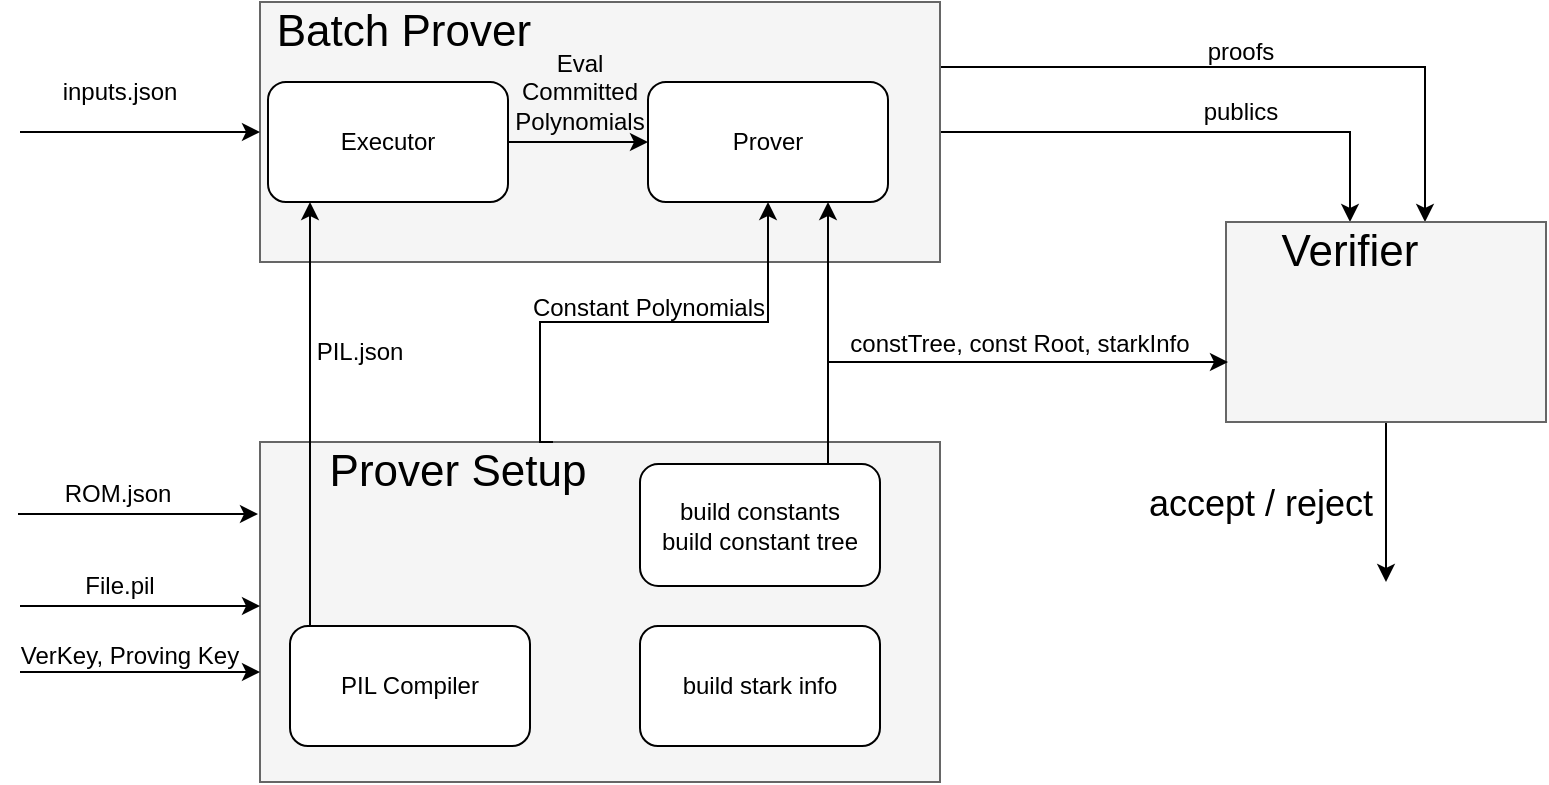 <mxfile version="22.0.8" type="github">
  <diagram name="Seite-1" id="6F6DAeeMmewuEKFonZw5">
    <mxGraphModel dx="1004" dy="686" grid="1" gridSize="10" guides="1" tooltips="1" connect="1" arrows="1" fold="1" page="1" pageScale="1" pageWidth="827" pageHeight="1169" math="0" shadow="0">
      <root>
        <mxCell id="0" />
        <mxCell id="1" parent="0" />
        <mxCell id="FFF0tP5vr8oBXyhEmQuf-18" style="edgeStyle=orthogonalEdgeStyle;rounded=0;orthogonalLoop=1;jettySize=auto;html=1;exitX=1;exitY=0.25;exitDx=0;exitDy=0;entryX=0.75;entryY=0;entryDx=0;entryDy=0;" edge="1" parent="1" source="FFF0tP5vr8oBXyhEmQuf-1" target="FFF0tP5vr8oBXyhEmQuf-6">
          <mxGeometry relative="1" as="geometry" />
        </mxCell>
        <mxCell id="FFF0tP5vr8oBXyhEmQuf-19" style="edgeStyle=orthogonalEdgeStyle;rounded=0;orthogonalLoop=1;jettySize=auto;html=1;exitX=1;exitY=0.5;exitDx=0;exitDy=0;entryX=0.5;entryY=0;entryDx=0;entryDy=0;" edge="1" parent="1" source="FFF0tP5vr8oBXyhEmQuf-1" target="FFF0tP5vr8oBXyhEmQuf-6">
          <mxGeometry relative="1" as="geometry" />
        </mxCell>
        <mxCell id="FFF0tP5vr8oBXyhEmQuf-1" value="" style="rounded=0;whiteSpace=wrap;html=1;align=left;fillColor=#f5f5f5;fontColor=#333333;strokeColor=#666666;" vertex="1" parent="1">
          <mxGeometry x="150" y="140" width="340" height="130" as="geometry" />
        </mxCell>
        <mxCell id="FFF0tP5vr8oBXyhEmQuf-2" value="" style="rounded=0;whiteSpace=wrap;html=1;fillColor=#f5f5f5;fontColor=#333333;strokeColor=#666666;" vertex="1" parent="1">
          <mxGeometry x="150" y="360" width="340" height="170" as="geometry" />
        </mxCell>
        <mxCell id="FFF0tP5vr8oBXyhEmQuf-39" style="edgeStyle=orthogonalEdgeStyle;rounded=0;orthogonalLoop=1;jettySize=auto;html=1;exitX=0.5;exitY=1;exitDx=0;exitDy=0;" edge="1" parent="1" source="FFF0tP5vr8oBXyhEmQuf-3">
          <mxGeometry relative="1" as="geometry">
            <mxPoint x="713" y="430" as="targetPoint" />
          </mxGeometry>
        </mxCell>
        <mxCell id="FFF0tP5vr8oBXyhEmQuf-3" value="" style="rounded=0;whiteSpace=wrap;html=1;fillColor=#f5f5f5;fontColor=#333333;strokeColor=#666666;" vertex="1" parent="1">
          <mxGeometry x="633" y="250" width="160" height="100" as="geometry" />
        </mxCell>
        <mxCell id="FFF0tP5vr8oBXyhEmQuf-4" value="&lt;font style=&quot;font-size: 22px;&quot;&gt;Batch Prover&amp;nbsp;&lt;/font&gt;" style="text;html=1;strokeColor=none;fillColor=none;align=center;verticalAlign=middle;whiteSpace=wrap;rounded=0;" vertex="1" parent="1">
          <mxGeometry x="130" y="140" width="190" height="30" as="geometry" />
        </mxCell>
        <mxCell id="FFF0tP5vr8oBXyhEmQuf-27" style="edgeStyle=orthogonalEdgeStyle;rounded=0;orthogonalLoop=1;jettySize=auto;html=1;exitX=0.75;exitY=0;exitDx=0;exitDy=0;entryX=0.5;entryY=1;entryDx=0;entryDy=0;" edge="1" parent="1" source="FFF0tP5vr8oBXyhEmQuf-5" target="FFF0tP5vr8oBXyhEmQuf-17">
          <mxGeometry relative="1" as="geometry">
            <Array as="points">
              <mxPoint x="290" y="360" />
              <mxPoint x="290" y="300" />
              <mxPoint x="404" y="300" />
            </Array>
          </mxGeometry>
        </mxCell>
        <mxCell id="FFF0tP5vr8oBXyhEmQuf-5" value="&lt;font style=&quot;font-size: 22px;&quot;&gt;Prover Setup&lt;/font&gt;" style="text;html=1;strokeColor=none;fillColor=none;align=center;verticalAlign=middle;whiteSpace=wrap;rounded=0;" vertex="1" parent="1">
          <mxGeometry x="154" y="360" width="190" height="30" as="geometry" />
        </mxCell>
        <mxCell id="FFF0tP5vr8oBXyhEmQuf-6" value="&lt;font style=&quot;font-size: 22px;&quot;&gt;Verifier&lt;/font&gt;" style="text;html=1;strokeColor=none;fillColor=none;align=center;verticalAlign=middle;whiteSpace=wrap;rounded=0;" vertex="1" parent="1">
          <mxGeometry x="620" y="250" width="150" height="30" as="geometry" />
        </mxCell>
        <mxCell id="FFF0tP5vr8oBXyhEmQuf-7" value="" style="endArrow=classic;html=1;rounded=0;entryX=0;entryY=0.5;entryDx=0;entryDy=0;" edge="1" parent="1">
          <mxGeometry width="50" height="50" relative="1" as="geometry">
            <mxPoint x="29" y="396" as="sourcePoint" />
            <mxPoint x="149" y="396" as="targetPoint" />
          </mxGeometry>
        </mxCell>
        <mxCell id="FFF0tP5vr8oBXyhEmQuf-9" value="ROM.json" style="text;html=1;strokeColor=none;fillColor=none;align=center;verticalAlign=middle;whiteSpace=wrap;rounded=0;" vertex="1" parent="1">
          <mxGeometry x="49" y="371" width="60" height="30" as="geometry" />
        </mxCell>
        <mxCell id="FFF0tP5vr8oBXyhEmQuf-10" value="" style="endArrow=classic;html=1;rounded=0;entryX=0;entryY=0.5;entryDx=0;entryDy=0;" edge="1" parent="1">
          <mxGeometry width="50" height="50" relative="1" as="geometry">
            <mxPoint x="30" y="442" as="sourcePoint" />
            <mxPoint x="150" y="442" as="targetPoint" />
          </mxGeometry>
        </mxCell>
        <mxCell id="FFF0tP5vr8oBXyhEmQuf-11" value="File.pil" style="text;html=1;strokeColor=none;fillColor=none;align=center;verticalAlign=middle;whiteSpace=wrap;rounded=0;" vertex="1" parent="1">
          <mxGeometry x="50" y="417" width="60" height="30" as="geometry" />
        </mxCell>
        <mxCell id="FFF0tP5vr8oBXyhEmQuf-12" value="" style="endArrow=classic;html=1;rounded=0;entryX=0;entryY=0.5;entryDx=0;entryDy=0;" edge="1" parent="1">
          <mxGeometry width="50" height="50" relative="1" as="geometry">
            <mxPoint x="30" y="475" as="sourcePoint" />
            <mxPoint x="150" y="475" as="targetPoint" />
          </mxGeometry>
        </mxCell>
        <mxCell id="FFF0tP5vr8oBXyhEmQuf-13" value="VerKey, Proving Key" style="text;html=1;strokeColor=none;fillColor=none;align=center;verticalAlign=middle;whiteSpace=wrap;rounded=0;" vertex="1" parent="1">
          <mxGeometry x="20" y="452" width="130" height="30" as="geometry" />
        </mxCell>
        <mxCell id="FFF0tP5vr8oBXyhEmQuf-14" value="" style="endArrow=classic;html=1;rounded=0;entryX=0;entryY=0.5;entryDx=0;entryDy=0;" edge="1" parent="1">
          <mxGeometry width="50" height="50" relative="1" as="geometry">
            <mxPoint x="30" y="205" as="sourcePoint" />
            <mxPoint x="150" y="205" as="targetPoint" />
          </mxGeometry>
        </mxCell>
        <mxCell id="FFF0tP5vr8oBXyhEmQuf-15" value="inputs.json" style="text;html=1;strokeColor=none;fillColor=none;align=center;verticalAlign=middle;whiteSpace=wrap;rounded=0;" vertex="1" parent="1">
          <mxGeometry x="50" y="170" width="60" height="30" as="geometry" />
        </mxCell>
        <mxCell id="FFF0tP5vr8oBXyhEmQuf-25" style="edgeStyle=orthogonalEdgeStyle;rounded=0;orthogonalLoop=1;jettySize=auto;html=1;exitX=1;exitY=0.5;exitDx=0;exitDy=0;" edge="1" parent="1" source="FFF0tP5vr8oBXyhEmQuf-16" target="FFF0tP5vr8oBXyhEmQuf-17">
          <mxGeometry relative="1" as="geometry" />
        </mxCell>
        <mxCell id="FFF0tP5vr8oBXyhEmQuf-16" value="Executor" style="rounded=1;whiteSpace=wrap;html=1;" vertex="1" parent="1">
          <mxGeometry x="154" y="180" width="120" height="60" as="geometry" />
        </mxCell>
        <mxCell id="FFF0tP5vr8oBXyhEmQuf-17" value="Prover" style="rounded=1;whiteSpace=wrap;html=1;" vertex="1" parent="1">
          <mxGeometry x="344" y="180" width="120" height="60" as="geometry" />
        </mxCell>
        <mxCell id="FFF0tP5vr8oBXyhEmQuf-20" value="proofs" style="text;html=1;align=center;verticalAlign=middle;resizable=0;points=[];autosize=1;strokeColor=none;fillColor=none;" vertex="1" parent="1">
          <mxGeometry x="610" y="150" width="60" height="30" as="geometry" />
        </mxCell>
        <mxCell id="FFF0tP5vr8oBXyhEmQuf-21" value="publics" style="text;html=1;align=center;verticalAlign=middle;resizable=0;points=[];autosize=1;strokeColor=none;fillColor=none;" vertex="1" parent="1">
          <mxGeometry x="610" y="180" width="60" height="30" as="geometry" />
        </mxCell>
        <mxCell id="FFF0tP5vr8oBXyhEmQuf-26" value="Eval Committed Polynomials" style="text;html=1;strokeColor=none;fillColor=none;align=center;verticalAlign=middle;whiteSpace=wrap;rounded=0;" vertex="1" parent="1">
          <mxGeometry x="280" y="170" width="60" height="30" as="geometry" />
        </mxCell>
        <mxCell id="FFF0tP5vr8oBXyhEmQuf-28" value="Constant Polynomials" style="text;html=1;align=center;verticalAlign=middle;resizable=0;points=[];autosize=1;strokeColor=none;fillColor=none;" vertex="1" parent="1">
          <mxGeometry x="274" y="278" width="140" height="30" as="geometry" />
        </mxCell>
        <mxCell id="FFF0tP5vr8oBXyhEmQuf-34" style="edgeStyle=orthogonalEdgeStyle;rounded=0;orthogonalLoop=1;jettySize=auto;html=1;exitX=0.75;exitY=0;exitDx=0;exitDy=0;entryX=0.75;entryY=1;entryDx=0;entryDy=0;" edge="1" parent="1" source="FFF0tP5vr8oBXyhEmQuf-29" target="FFF0tP5vr8oBXyhEmQuf-17">
          <mxGeometry relative="1" as="geometry">
            <Array as="points">
              <mxPoint x="434" y="371" />
            </Array>
          </mxGeometry>
        </mxCell>
        <mxCell id="FFF0tP5vr8oBXyhEmQuf-29" value="build constants&lt;br&gt;build constant tree" style="rounded=1;whiteSpace=wrap;html=1;" vertex="1" parent="1">
          <mxGeometry x="340" y="371" width="120" height="61" as="geometry" />
        </mxCell>
        <mxCell id="FFF0tP5vr8oBXyhEmQuf-30" value="build stark info" style="rounded=1;whiteSpace=wrap;html=1;" vertex="1" parent="1">
          <mxGeometry x="340" y="452" width="120" height="60" as="geometry" />
        </mxCell>
        <mxCell id="FFF0tP5vr8oBXyhEmQuf-32" style="edgeStyle=orthogonalEdgeStyle;rounded=0;orthogonalLoop=1;jettySize=auto;html=1;exitX=0.5;exitY=0;exitDx=0;exitDy=0;" edge="1" parent="1">
          <mxGeometry relative="1" as="geometry">
            <mxPoint x="175" y="452" as="sourcePoint" />
            <mxPoint x="175" y="240" as="targetPoint" />
          </mxGeometry>
        </mxCell>
        <mxCell id="FFF0tP5vr8oBXyhEmQuf-31" value="PIL Compiler" style="rounded=1;whiteSpace=wrap;html=1;" vertex="1" parent="1">
          <mxGeometry x="165" y="452" width="120" height="60" as="geometry" />
        </mxCell>
        <mxCell id="FFF0tP5vr8oBXyhEmQuf-35" value="" style="endArrow=classic;html=1;rounded=0;" edge="1" parent="1">
          <mxGeometry width="50" height="50" relative="1" as="geometry">
            <mxPoint x="434" y="320" as="sourcePoint" />
            <mxPoint x="634" y="320" as="targetPoint" />
          </mxGeometry>
        </mxCell>
        <mxCell id="FFF0tP5vr8oBXyhEmQuf-38" value="constTree, const Root, starkInfo" style="text;html=1;strokeColor=none;fillColor=none;align=center;verticalAlign=middle;whiteSpace=wrap;rounded=0;" vertex="1" parent="1">
          <mxGeometry x="440" y="296" width="180" height="30" as="geometry" />
        </mxCell>
        <mxCell id="FFF0tP5vr8oBXyhEmQuf-40" value="&lt;font style=&quot;font-size: 18px;&quot;&gt;accept / reject&lt;/font&gt;" style="text;html=1;align=center;verticalAlign=middle;resizable=0;points=[];autosize=1;strokeColor=none;fillColor=none;" vertex="1" parent="1">
          <mxGeometry x="580" y="371" width="140" height="40" as="geometry" />
        </mxCell>
        <mxCell id="FFF0tP5vr8oBXyhEmQuf-41" value="PIL.json" style="text;html=1;strokeColor=none;fillColor=none;align=center;verticalAlign=middle;whiteSpace=wrap;rounded=0;" vertex="1" parent="1">
          <mxGeometry x="170" y="300" width="60" height="30" as="geometry" />
        </mxCell>
      </root>
    </mxGraphModel>
  </diagram>
</mxfile>
